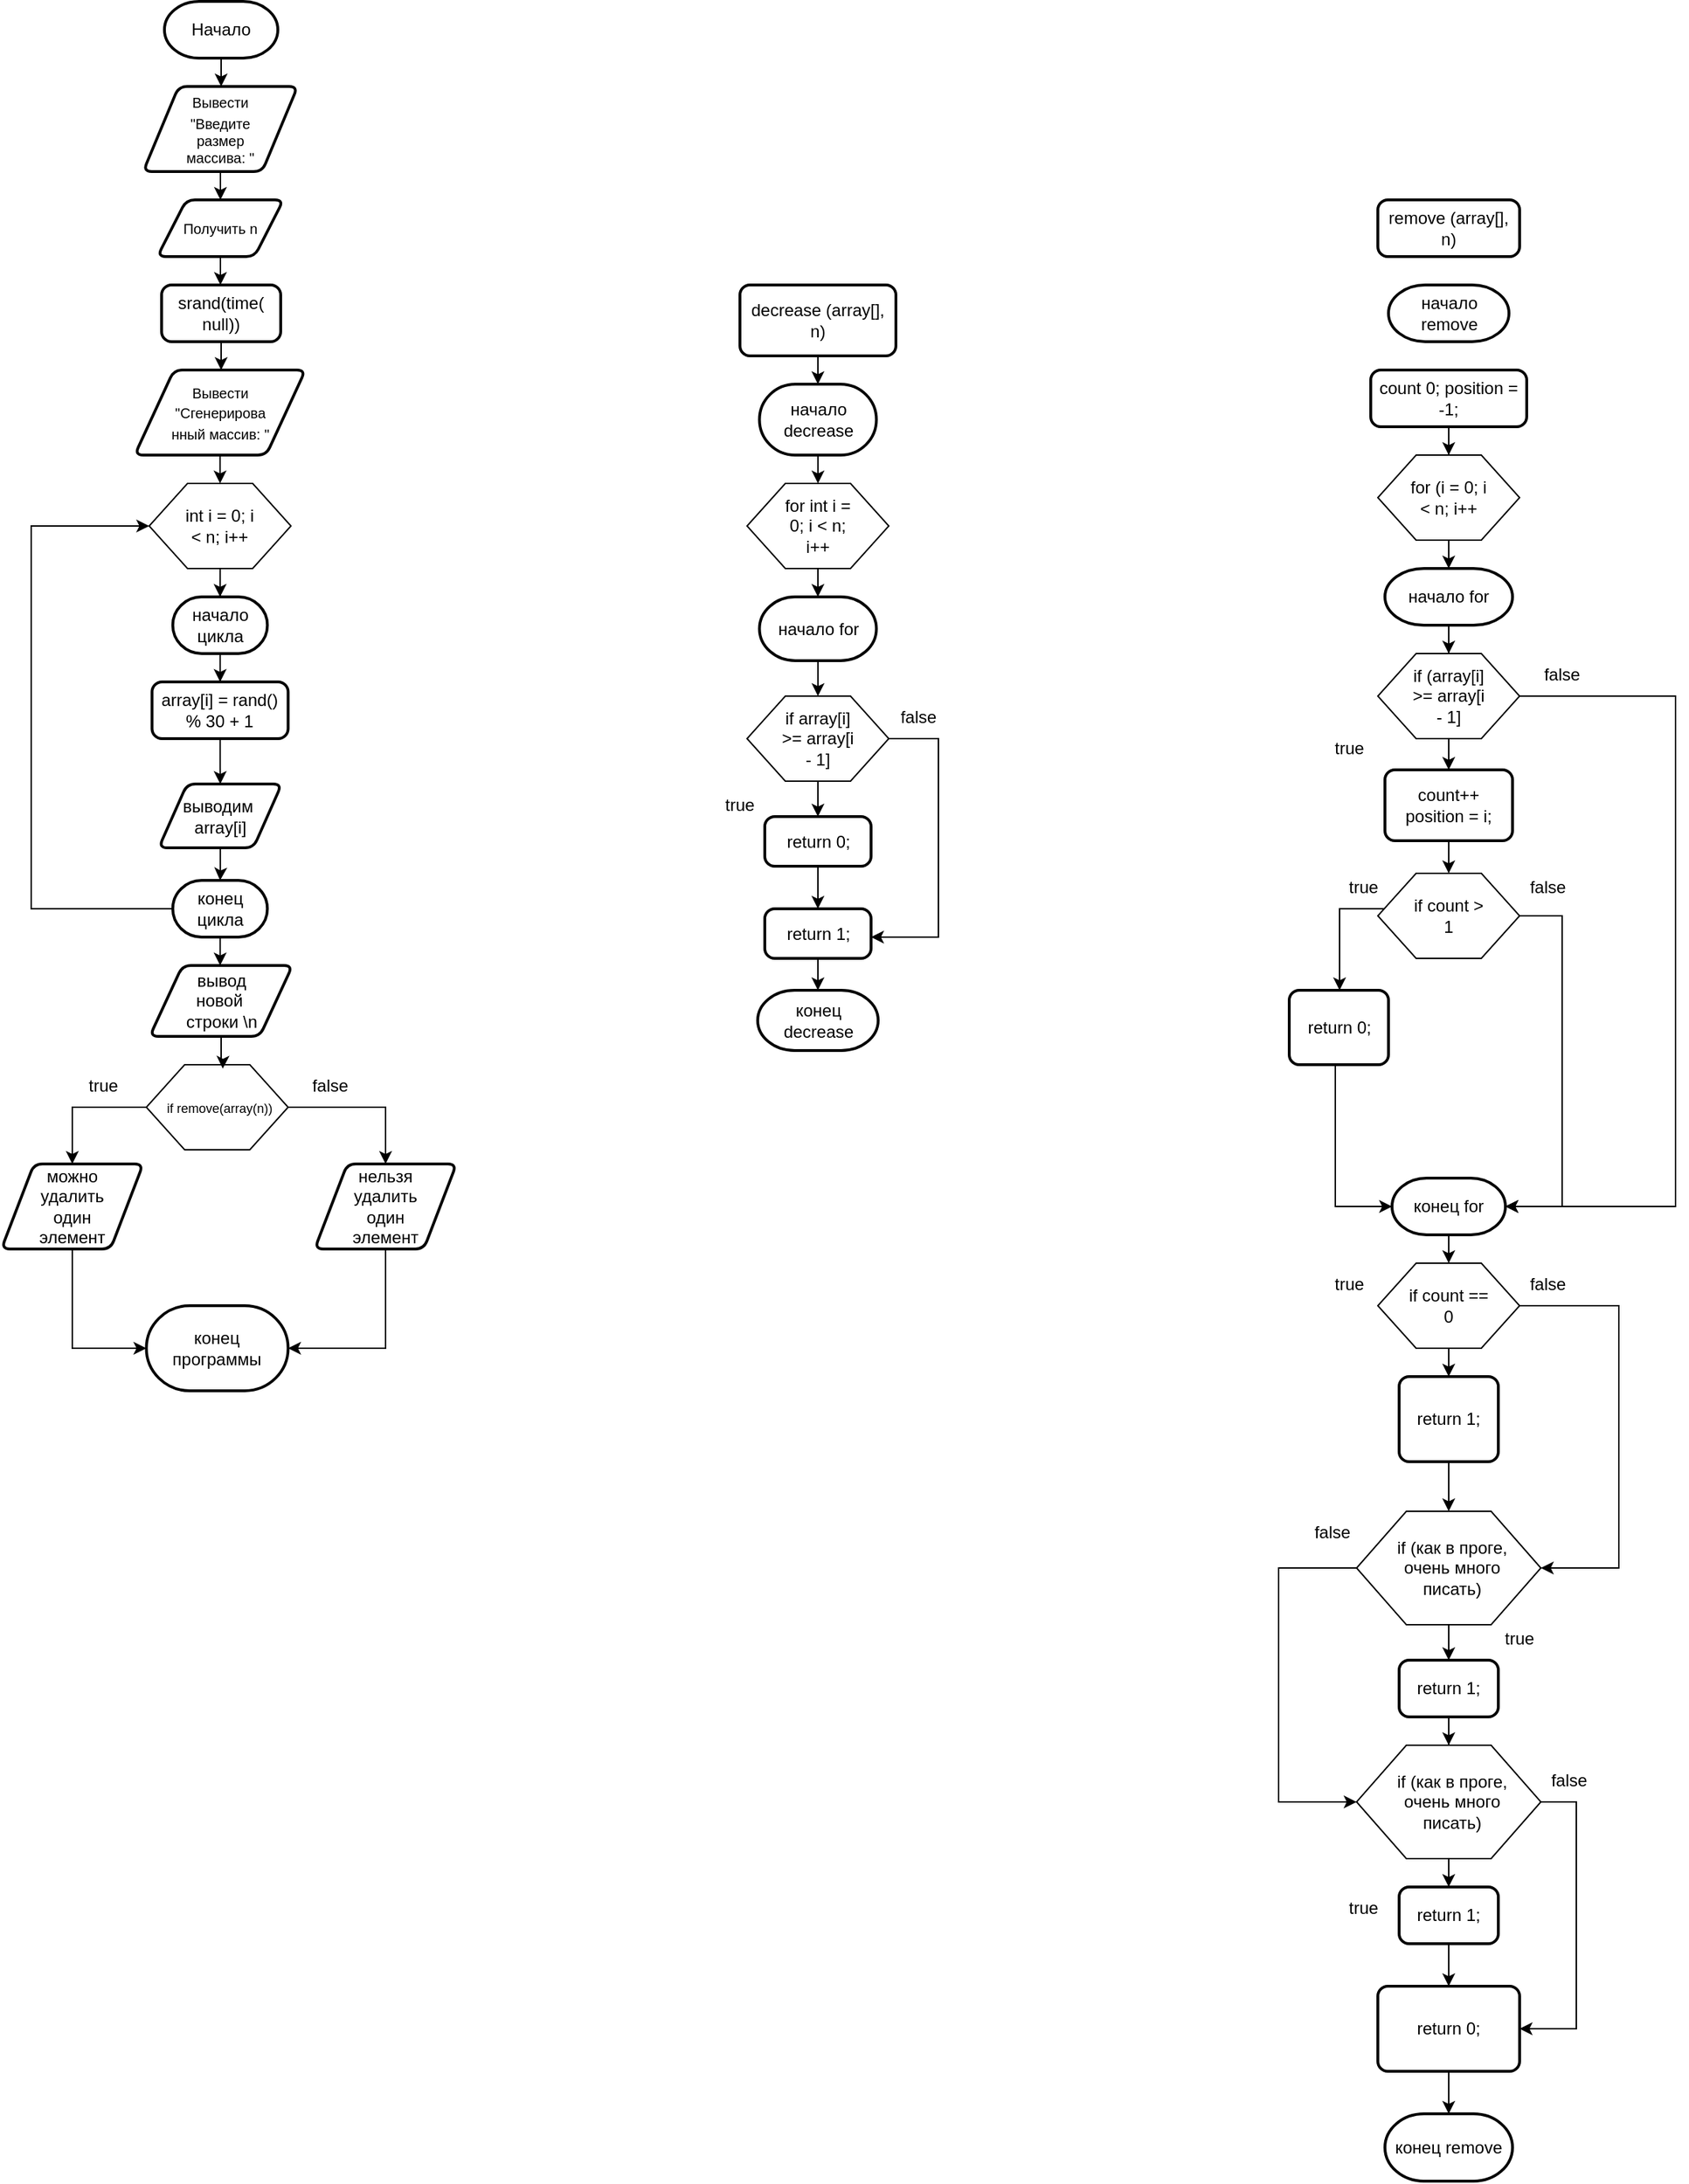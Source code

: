 <mxfile version="24.8.6">
  <diagram name="Страница — 1" id="56TdsdIcx_MeFTJC4O-g">
    <mxGraphModel dx="1534" dy="849" grid="1" gridSize="10" guides="1" tooltips="1" connect="1" arrows="1" fold="1" page="1" pageScale="1" pageWidth="827" pageHeight="1169" math="0" shadow="0">
      <root>
        <mxCell id="0" />
        <mxCell id="1" parent="0" />
        <mxCell id="DI8RnBkObLM13TtWrAc5-4" style="edgeStyle=orthogonalEdgeStyle;rounded=0;orthogonalLoop=1;jettySize=auto;html=1;entryX=0.5;entryY=0;entryDx=0;entryDy=0;" parent="1" source="DI8RnBkObLM13TtWrAc5-1" target="DI8RnBkObLM13TtWrAc5-2" edge="1">
          <mxGeometry relative="1" as="geometry" />
        </mxCell>
        <mxCell id="DI8RnBkObLM13TtWrAc5-1" value="Начало" style="strokeWidth=2;html=1;shape=mxgraph.flowchart.terminator;whiteSpace=wrap;" parent="1" vertex="1">
          <mxGeometry x="374" y="10" width="80" height="40" as="geometry" />
        </mxCell>
        <mxCell id="DI8RnBkObLM13TtWrAc5-7" style="edgeStyle=orthogonalEdgeStyle;rounded=0;orthogonalLoop=1;jettySize=auto;html=1;" parent="1" source="DI8RnBkObLM13TtWrAc5-2" target="DI8RnBkObLM13TtWrAc5-6" edge="1">
          <mxGeometry relative="1" as="geometry" />
        </mxCell>
        <mxCell id="DI8RnBkObLM13TtWrAc5-2" value="&lt;font style=&quot;font-size: 10px;&quot;&gt;Вывести&lt;br&gt;&quot;Введите&lt;/font&gt;&lt;div style=&quot;font-size: 10px;&quot;&gt;&lt;font style=&quot;font-size: 10px;&quot;&gt;размер&lt;/font&gt;&lt;/div&gt;&lt;div style=&quot;font-size: 10px;&quot;&gt;&lt;font style=&quot;font-size: 10px;&quot;&gt;массива: &quot;&lt;/font&gt;&lt;/div&gt;" style="shape=parallelogram;html=1;strokeWidth=2;perimeter=parallelogramPerimeter;whiteSpace=wrap;rounded=1;arcSize=12;size=0.23;" parent="1" vertex="1">
          <mxGeometry x="359" y="70" width="109" height="60" as="geometry" />
        </mxCell>
        <mxCell id="DI8RnBkObLM13TtWrAc5-9" style="edgeStyle=orthogonalEdgeStyle;rounded=0;orthogonalLoop=1;jettySize=auto;html=1;entryX=0.5;entryY=0;entryDx=0;entryDy=0;" parent="1" source="DI8RnBkObLM13TtWrAc5-6" target="DI8RnBkObLM13TtWrAc5-8" edge="1">
          <mxGeometry relative="1" as="geometry" />
        </mxCell>
        <mxCell id="DI8RnBkObLM13TtWrAc5-6" value="&lt;span style=&quot;font-size: 10px;&quot;&gt;Получить n&lt;/span&gt;" style="shape=parallelogram;html=1;strokeWidth=2;perimeter=parallelogramPerimeter;whiteSpace=wrap;rounded=1;arcSize=12;size=0.23;" parent="1" vertex="1">
          <mxGeometry x="369" y="150" width="89" height="40" as="geometry" />
        </mxCell>
        <mxCell id="DI8RnBkObLM13TtWrAc5-12" style="edgeStyle=orthogonalEdgeStyle;rounded=0;orthogonalLoop=1;jettySize=auto;html=1;" parent="1" source="DI8RnBkObLM13TtWrAc5-8" target="DI8RnBkObLM13TtWrAc5-10" edge="1">
          <mxGeometry relative="1" as="geometry" />
        </mxCell>
        <mxCell id="DI8RnBkObLM13TtWrAc5-8" value="srand(time(&lt;div&gt;null))&lt;/div&gt;" style="rounded=1;whiteSpace=wrap;html=1;absoluteArcSize=1;arcSize=14;strokeWidth=2;" parent="1" vertex="1">
          <mxGeometry x="372" y="210" width="84" height="40" as="geometry" />
        </mxCell>
        <mxCell id="Xy_FhBEMsudtFJBfK_cF-2" style="edgeStyle=orthogonalEdgeStyle;rounded=0;orthogonalLoop=1;jettySize=auto;html=1;entryX=0.5;entryY=0;entryDx=0;entryDy=0;" parent="1" source="DI8RnBkObLM13TtWrAc5-10" target="Xy_FhBEMsudtFJBfK_cF-1" edge="1">
          <mxGeometry relative="1" as="geometry" />
        </mxCell>
        <mxCell id="DI8RnBkObLM13TtWrAc5-10" value="&lt;font style=&quot;font-size: 10px;&quot;&gt;Вывести&lt;br&gt;&quot;Сгенерирова&lt;/font&gt;&lt;div&gt;&lt;span style=&quot;font-size: 10px; background-color: initial;&quot;&gt;нный массив: &quot;&lt;/span&gt;&lt;/div&gt;" style="shape=parallelogram;html=1;strokeWidth=2;perimeter=parallelogramPerimeter;whiteSpace=wrap;rounded=1;arcSize=12;size=0.23;" parent="1" vertex="1">
          <mxGeometry x="353" y="270" width="120.5" height="60" as="geometry" />
        </mxCell>
        <mxCell id="Xy_FhBEMsudtFJBfK_cF-1" value="" style="verticalLabelPosition=bottom;verticalAlign=top;html=1;shape=hexagon;perimeter=hexagonPerimeter2;arcSize=6;size=0.27;" parent="1" vertex="1">
          <mxGeometry x="363.25" y="350" width="100" height="60" as="geometry" />
        </mxCell>
        <mxCell id="Xy_FhBEMsudtFJBfK_cF-3" value="int i = 0; i &amp;lt; n; i++" style="text;strokeColor=none;align=center;fillColor=none;html=1;verticalAlign=middle;whiteSpace=wrap;rounded=0;" parent="1" vertex="1">
          <mxGeometry x="383.25" y="365" width="60" height="30" as="geometry" />
        </mxCell>
        <mxCell id="Xy_FhBEMsudtFJBfK_cF-8" style="edgeStyle=orthogonalEdgeStyle;rounded=0;orthogonalLoop=1;jettySize=auto;html=1;" parent="1" source="Xy_FhBEMsudtFJBfK_cF-4" target="Xy_FhBEMsudtFJBfK_cF-6" edge="1">
          <mxGeometry relative="1" as="geometry" />
        </mxCell>
        <mxCell id="Xy_FhBEMsudtFJBfK_cF-4" value="начало цикла" style="strokeWidth=2;html=1;shape=mxgraph.flowchart.terminator;whiteSpace=wrap;" parent="1" vertex="1">
          <mxGeometry x="379.88" y="430" width="66.75" height="40" as="geometry" />
        </mxCell>
        <mxCell id="Xy_FhBEMsudtFJBfK_cF-5" style="edgeStyle=orthogonalEdgeStyle;rounded=0;orthogonalLoop=1;jettySize=auto;html=1;entryX=0.5;entryY=0;entryDx=0;entryDy=0;entryPerimeter=0;" parent="1" source="Xy_FhBEMsudtFJBfK_cF-1" target="Xy_FhBEMsudtFJBfK_cF-4" edge="1">
          <mxGeometry relative="1" as="geometry" />
        </mxCell>
        <mxCell id="Xy_FhBEMsudtFJBfK_cF-9" style="edgeStyle=orthogonalEdgeStyle;rounded=0;orthogonalLoop=1;jettySize=auto;html=1;" parent="1" source="Xy_FhBEMsudtFJBfK_cF-6" target="Xy_FhBEMsudtFJBfK_cF-7" edge="1">
          <mxGeometry relative="1" as="geometry" />
        </mxCell>
        <mxCell id="Xy_FhBEMsudtFJBfK_cF-6" value="array[i] = rand()&lt;br&gt;% 30 + 1" style="rounded=1;whiteSpace=wrap;html=1;absoluteArcSize=1;arcSize=14;strokeWidth=2;" parent="1" vertex="1">
          <mxGeometry x="365.25" y="490" width="96" height="40" as="geometry" />
        </mxCell>
        <mxCell id="Xy_FhBEMsudtFJBfK_cF-7" value="выводим&amp;nbsp;&lt;div&gt;array[i]&lt;/div&gt;" style="shape=parallelogram;html=1;strokeWidth=2;perimeter=parallelogramPerimeter;whiteSpace=wrap;rounded=1;arcSize=12;size=0.23;" parent="1" vertex="1">
          <mxGeometry x="370" y="562" width="86.75" height="45" as="geometry" />
        </mxCell>
        <mxCell id="Xy_FhBEMsudtFJBfK_cF-15" style="edgeStyle=orthogonalEdgeStyle;rounded=0;orthogonalLoop=1;jettySize=auto;html=1;" parent="1" source="Xy_FhBEMsudtFJBfK_cF-11" target="Xy_FhBEMsudtFJBfK_cF-1" edge="1">
          <mxGeometry relative="1" as="geometry">
            <Array as="points">
              <mxPoint x="280" y="650" />
              <mxPoint x="280" y="380" />
            </Array>
          </mxGeometry>
        </mxCell>
        <mxCell id="Xy_FhBEMsudtFJBfK_cF-16" style="edgeStyle=orthogonalEdgeStyle;rounded=0;orthogonalLoop=1;jettySize=auto;html=1;" parent="1" source="Xy_FhBEMsudtFJBfK_cF-11" target="Xy_FhBEMsudtFJBfK_cF-17" edge="1">
          <mxGeometry relative="1" as="geometry">
            <mxPoint x="413.245" y="690" as="targetPoint" />
          </mxGeometry>
        </mxCell>
        <mxCell id="Xy_FhBEMsudtFJBfK_cF-11" value="конец цикла" style="strokeWidth=2;html=1;shape=mxgraph.flowchart.terminator;whiteSpace=wrap;" parent="1" vertex="1">
          <mxGeometry x="379.87" y="630" width="66.75" height="40" as="geometry" />
        </mxCell>
        <mxCell id="Xy_FhBEMsudtFJBfK_cF-12" style="edgeStyle=orthogonalEdgeStyle;rounded=0;orthogonalLoop=1;jettySize=auto;html=1;entryX=0.5;entryY=0;entryDx=0;entryDy=0;entryPerimeter=0;" parent="1" source="Xy_FhBEMsudtFJBfK_cF-7" target="Xy_FhBEMsudtFJBfK_cF-11" edge="1">
          <mxGeometry relative="1" as="geometry" />
        </mxCell>
        <mxCell id="Xy_FhBEMsudtFJBfK_cF-17" value="вывод&lt;div&gt;новой&amp;nbsp;&lt;/div&gt;&lt;div&gt;строки \n&lt;/div&gt;" style="shape=parallelogram;html=1;strokeWidth=2;perimeter=parallelogramPerimeter;whiteSpace=wrap;rounded=1;arcSize=12;size=0.23;" parent="1" vertex="1">
          <mxGeometry x="363.62" y="690" width="100.76" height="50" as="geometry" />
        </mxCell>
        <mxCell id="Xy_FhBEMsudtFJBfK_cF-22" style="edgeStyle=orthogonalEdgeStyle;rounded=0;orthogonalLoop=1;jettySize=auto;html=1;" parent="1" source="Xy_FhBEMsudtFJBfK_cF-19" target="Xy_FhBEMsudtFJBfK_cF-23" edge="1">
          <mxGeometry relative="1" as="geometry">
            <mxPoint x="340" y="860" as="targetPoint" />
          </mxGeometry>
        </mxCell>
        <mxCell id="Xy_FhBEMsudtFJBfK_cF-25" style="edgeStyle=orthogonalEdgeStyle;rounded=0;orthogonalLoop=1;jettySize=auto;html=1;" parent="1" source="Xy_FhBEMsudtFJBfK_cF-19" target="Xy_FhBEMsudtFJBfK_cF-24" edge="1">
          <mxGeometry relative="1" as="geometry" />
        </mxCell>
        <mxCell id="Xy_FhBEMsudtFJBfK_cF-19" value="" style="verticalLabelPosition=bottom;verticalAlign=top;html=1;shape=hexagon;perimeter=hexagonPerimeter2;arcSize=6;size=0.27;" parent="1" vertex="1">
          <mxGeometry x="361.25" y="760" width="100" height="60" as="geometry" />
        </mxCell>
        <mxCell id="Xy_FhBEMsudtFJBfK_cF-20" value="&lt;font style=&quot;font-size: 9px;&quot;&gt;if remove(array(n))&lt;/font&gt;" style="text;strokeColor=none;align=center;fillColor=none;html=1;verticalAlign=middle;whiteSpace=wrap;rounded=0;" parent="1" vertex="1">
          <mxGeometry x="373.18" y="767.5" width="80.13" height="45" as="geometry" />
        </mxCell>
        <mxCell id="Xy_FhBEMsudtFJBfK_cF-21" style="edgeStyle=orthogonalEdgeStyle;rounded=0;orthogonalLoop=1;jettySize=auto;html=1;entryX=0.539;entryY=0.046;entryDx=0;entryDy=0;entryPerimeter=0;" parent="1" source="Xy_FhBEMsudtFJBfK_cF-17" target="Xy_FhBEMsudtFJBfK_cF-19" edge="1">
          <mxGeometry relative="1" as="geometry" />
        </mxCell>
        <mxCell id="Xy_FhBEMsudtFJBfK_cF-29" style="edgeStyle=orthogonalEdgeStyle;rounded=0;orthogonalLoop=1;jettySize=auto;html=1;" parent="1" source="Xy_FhBEMsudtFJBfK_cF-23" target="Xy_FhBEMsudtFJBfK_cF-28" edge="1">
          <mxGeometry relative="1" as="geometry">
            <Array as="points">
              <mxPoint x="309" y="960" />
            </Array>
          </mxGeometry>
        </mxCell>
        <mxCell id="Xy_FhBEMsudtFJBfK_cF-23" value="можно&lt;div&gt;удалить&lt;/div&gt;&lt;div&gt;один&lt;/div&gt;&lt;div&gt;элемент&lt;/div&gt;" style="shape=parallelogram;html=1;strokeWidth=2;perimeter=parallelogramPerimeter;whiteSpace=wrap;rounded=1;arcSize=12;size=0.23;" parent="1" vertex="1">
          <mxGeometry x="259" y="830" width="100" height="60" as="geometry" />
        </mxCell>
        <mxCell id="Xy_FhBEMsudtFJBfK_cF-30" style="edgeStyle=orthogonalEdgeStyle;rounded=0;orthogonalLoop=1;jettySize=auto;html=1;" parent="1" source="Xy_FhBEMsudtFJBfK_cF-24" target="Xy_FhBEMsudtFJBfK_cF-28" edge="1">
          <mxGeometry relative="1" as="geometry">
            <Array as="points">
              <mxPoint x="530" y="960" />
            </Array>
          </mxGeometry>
        </mxCell>
        <mxCell id="Xy_FhBEMsudtFJBfK_cF-24" value="&lt;div&gt;нельзя&lt;/div&gt;&lt;div&gt;удалить&lt;/div&gt;&lt;div&gt;один&lt;/div&gt;&lt;div&gt;элемент&lt;/div&gt;" style="shape=parallelogram;html=1;strokeWidth=2;perimeter=parallelogramPerimeter;whiteSpace=wrap;rounded=1;arcSize=12;size=0.23;" parent="1" vertex="1">
          <mxGeometry x="480" y="830" width="100" height="60" as="geometry" />
        </mxCell>
        <mxCell id="Xy_FhBEMsudtFJBfK_cF-26" value="true" style="text;strokeColor=none;align=center;fillColor=none;html=1;verticalAlign=middle;whiteSpace=wrap;rounded=0;" parent="1" vertex="1">
          <mxGeometry x="301.25" y="760" width="60" height="30" as="geometry" />
        </mxCell>
        <mxCell id="Xy_FhBEMsudtFJBfK_cF-27" value="false" style="text;strokeColor=none;align=center;fillColor=none;html=1;verticalAlign=middle;whiteSpace=wrap;rounded=0;" parent="1" vertex="1">
          <mxGeometry x="461.25" y="760" width="60" height="30" as="geometry" />
        </mxCell>
        <mxCell id="Xy_FhBEMsudtFJBfK_cF-28" value="конец программы" style="strokeWidth=2;html=1;shape=mxgraph.flowchart.terminator;whiteSpace=wrap;" parent="1" vertex="1">
          <mxGeometry x="361.25" y="930" width="100" height="60" as="geometry" />
        </mxCell>
        <mxCell id="67Xw68_pjDxtEFqdzCc2-1" value="decrease (array[], n)" style="rounded=1;whiteSpace=wrap;html=1;absoluteArcSize=1;arcSize=14;strokeWidth=2;" vertex="1" parent="1">
          <mxGeometry x="780" y="210" width="110" height="50" as="geometry" />
        </mxCell>
        <mxCell id="67Xw68_pjDxtEFqdzCc2-2" value="" style="verticalLabelPosition=bottom;verticalAlign=top;html=1;shape=hexagon;perimeter=hexagonPerimeter2;arcSize=6;size=0.27;" vertex="1" parent="1">
          <mxGeometry x="785" y="350" width="100" height="60" as="geometry" />
        </mxCell>
        <mxCell id="67Xw68_pjDxtEFqdzCc2-4" value="for int i = 0; i &amp;lt; n; i++" style="text;strokeColor=none;align=center;fillColor=none;html=1;verticalAlign=middle;whiteSpace=wrap;rounded=0;" vertex="1" parent="1">
          <mxGeometry x="805" y="365" width="60" height="30" as="geometry" />
        </mxCell>
        <mxCell id="67Xw68_pjDxtEFqdzCc2-7" style="edgeStyle=orthogonalEdgeStyle;rounded=0;orthogonalLoop=1;jettySize=auto;html=1;" edge="1" parent="1" source="67Xw68_pjDxtEFqdzCc2-5" target="67Xw68_pjDxtEFqdzCc2-8">
          <mxGeometry relative="1" as="geometry">
            <mxPoint x="835" y="500" as="targetPoint" />
          </mxGeometry>
        </mxCell>
        <mxCell id="67Xw68_pjDxtEFqdzCc2-5" value="начало for" style="strokeWidth=2;html=1;shape=mxgraph.flowchart.terminator;whiteSpace=wrap;" vertex="1" parent="1">
          <mxGeometry x="793.75" y="430" width="82.5" height="45" as="geometry" />
        </mxCell>
        <mxCell id="67Xw68_pjDxtEFqdzCc2-6" style="edgeStyle=orthogonalEdgeStyle;rounded=0;orthogonalLoop=1;jettySize=auto;html=1;entryX=0.5;entryY=0;entryDx=0;entryDy=0;entryPerimeter=0;" edge="1" parent="1" source="67Xw68_pjDxtEFqdzCc2-2" target="67Xw68_pjDxtEFqdzCc2-5">
          <mxGeometry relative="1" as="geometry" />
        </mxCell>
        <mxCell id="67Xw68_pjDxtEFqdzCc2-10" style="edgeStyle=orthogonalEdgeStyle;rounded=0;orthogonalLoop=1;jettySize=auto;html=1;" edge="1" parent="1" source="67Xw68_pjDxtEFqdzCc2-8" target="67Xw68_pjDxtEFqdzCc2-11">
          <mxGeometry relative="1" as="geometry">
            <mxPoint x="835" y="580" as="targetPoint" />
          </mxGeometry>
        </mxCell>
        <mxCell id="67Xw68_pjDxtEFqdzCc2-15" style="edgeStyle=orthogonalEdgeStyle;rounded=0;orthogonalLoop=1;jettySize=auto;html=1;" edge="1" parent="1" source="67Xw68_pjDxtEFqdzCc2-8" target="67Xw68_pjDxtEFqdzCc2-14">
          <mxGeometry relative="1" as="geometry">
            <Array as="points">
              <mxPoint x="920" y="530" />
              <mxPoint x="920" y="670" />
            </Array>
          </mxGeometry>
        </mxCell>
        <mxCell id="67Xw68_pjDxtEFqdzCc2-8" value="" style="verticalLabelPosition=bottom;verticalAlign=top;html=1;shape=hexagon;perimeter=hexagonPerimeter2;arcSize=6;size=0.27;" vertex="1" parent="1">
          <mxGeometry x="785" y="500" width="100" height="60" as="geometry" />
        </mxCell>
        <mxCell id="67Xw68_pjDxtEFqdzCc2-9" value="if array[i] &amp;gt;= array[i - 1]" style="text;strokeColor=none;align=center;fillColor=none;html=1;verticalAlign=middle;whiteSpace=wrap;rounded=0;" vertex="1" parent="1">
          <mxGeometry x="805" y="515" width="60" height="30" as="geometry" />
        </mxCell>
        <mxCell id="67Xw68_pjDxtEFqdzCc2-27" style="edgeStyle=orthogonalEdgeStyle;rounded=0;orthogonalLoop=1;jettySize=auto;html=1;entryX=0.5;entryY=0;entryDx=0;entryDy=0;" edge="1" parent="1" source="67Xw68_pjDxtEFqdzCc2-11" target="67Xw68_pjDxtEFqdzCc2-14">
          <mxGeometry relative="1" as="geometry" />
        </mxCell>
        <mxCell id="67Xw68_pjDxtEFqdzCc2-11" value="return 0;" style="rounded=1;whiteSpace=wrap;html=1;absoluteArcSize=1;arcSize=14;strokeWidth=2;" vertex="1" parent="1">
          <mxGeometry x="797.5" y="585" width="75" height="35" as="geometry" />
        </mxCell>
        <mxCell id="67Xw68_pjDxtEFqdzCc2-12" value="true" style="text;strokeColor=none;align=center;fillColor=none;html=1;verticalAlign=middle;whiteSpace=wrap;rounded=0;" vertex="1" parent="1">
          <mxGeometry x="750" y="562" width="60" height="30" as="geometry" />
        </mxCell>
        <mxCell id="67Xw68_pjDxtEFqdzCc2-14" value="return 1;" style="rounded=1;whiteSpace=wrap;html=1;absoluteArcSize=1;arcSize=14;strokeWidth=2;" vertex="1" parent="1">
          <mxGeometry x="797.5" y="650" width="75" height="35" as="geometry" />
        </mxCell>
        <mxCell id="67Xw68_pjDxtEFqdzCc2-16" value="false" style="text;strokeColor=none;align=center;fillColor=none;html=1;verticalAlign=middle;whiteSpace=wrap;rounded=0;" vertex="1" parent="1">
          <mxGeometry x="876.25" y="500" width="60" height="30" as="geometry" />
        </mxCell>
        <mxCell id="67Xw68_pjDxtEFqdzCc2-28" value="конец decrease" style="strokeWidth=2;html=1;shape=mxgraph.flowchart.terminator;whiteSpace=wrap;" vertex="1" parent="1">
          <mxGeometry x="792.5" y="707.5" width="85" height="42.5" as="geometry" />
        </mxCell>
        <mxCell id="67Xw68_pjDxtEFqdzCc2-29" style="edgeStyle=orthogonalEdgeStyle;rounded=0;orthogonalLoop=1;jettySize=auto;html=1;entryX=0.5;entryY=0;entryDx=0;entryDy=0;entryPerimeter=0;" edge="1" parent="1" source="67Xw68_pjDxtEFqdzCc2-14" target="67Xw68_pjDxtEFqdzCc2-28">
          <mxGeometry relative="1" as="geometry" />
        </mxCell>
        <mxCell id="67Xw68_pjDxtEFqdzCc2-30" value="remove (array[], n)" style="rounded=1;whiteSpace=wrap;html=1;absoluteArcSize=1;arcSize=14;strokeWidth=2;" vertex="1" parent="1">
          <mxGeometry x="1230" y="150" width="100" height="40" as="geometry" />
        </mxCell>
        <mxCell id="67Xw68_pjDxtEFqdzCc2-33" style="edgeStyle=orthogonalEdgeStyle;rounded=0;orthogonalLoop=1;jettySize=auto;html=1;entryX=0.5;entryY=0;entryDx=0;entryDy=0;" edge="1" parent="1" source="67Xw68_pjDxtEFqdzCc2-31" target="67Xw68_pjDxtEFqdzCc2-2">
          <mxGeometry relative="1" as="geometry" />
        </mxCell>
        <mxCell id="67Xw68_pjDxtEFqdzCc2-31" value="начало&lt;div&gt;decrease&lt;/div&gt;" style="strokeWidth=2;html=1;shape=mxgraph.flowchart.terminator;whiteSpace=wrap;" vertex="1" parent="1">
          <mxGeometry x="793.75" y="280" width="82.5" height="50" as="geometry" />
        </mxCell>
        <mxCell id="67Xw68_pjDxtEFqdzCc2-32" style="edgeStyle=orthogonalEdgeStyle;rounded=0;orthogonalLoop=1;jettySize=auto;html=1;entryX=0.5;entryY=0;entryDx=0;entryDy=0;entryPerimeter=0;" edge="1" parent="1" source="67Xw68_pjDxtEFqdzCc2-1" target="67Xw68_pjDxtEFqdzCc2-31">
          <mxGeometry relative="1" as="geometry" />
        </mxCell>
        <mxCell id="67Xw68_pjDxtEFqdzCc2-36" style="edgeStyle=orthogonalEdgeStyle;rounded=0;orthogonalLoop=1;jettySize=auto;html=1;" edge="1" parent="1" source="67Xw68_pjDxtEFqdzCc2-34" target="67Xw68_pjDxtEFqdzCc2-37">
          <mxGeometry relative="1" as="geometry">
            <mxPoint x="1280" y="330" as="targetPoint" />
          </mxGeometry>
        </mxCell>
        <mxCell id="67Xw68_pjDxtEFqdzCc2-34" value="count 0; position = -1;" style="rounded=1;whiteSpace=wrap;html=1;absoluteArcSize=1;arcSize=14;strokeWidth=2;" vertex="1" parent="1">
          <mxGeometry x="1225" y="270" width="110" height="40" as="geometry" />
        </mxCell>
        <mxCell id="67Xw68_pjDxtEFqdzCc2-37" value="" style="verticalLabelPosition=bottom;verticalAlign=top;html=1;shape=hexagon;perimeter=hexagonPerimeter2;arcSize=6;size=0.27;" vertex="1" parent="1">
          <mxGeometry x="1230" y="330" width="100" height="60" as="geometry" />
        </mxCell>
        <mxCell id="67Xw68_pjDxtEFqdzCc2-38" value="for (i = 0; i &amp;lt; n; i++" style="text;strokeColor=none;align=center;fillColor=none;html=1;verticalAlign=middle;whiteSpace=wrap;rounded=0;" vertex="1" parent="1">
          <mxGeometry x="1250" y="345" width="60" height="30" as="geometry" />
        </mxCell>
        <mxCell id="67Xw68_pjDxtEFqdzCc2-41" style="edgeStyle=orthogonalEdgeStyle;rounded=0;orthogonalLoop=1;jettySize=auto;html=1;" edge="1" parent="1" source="67Xw68_pjDxtEFqdzCc2-39" target="67Xw68_pjDxtEFqdzCc2-42">
          <mxGeometry relative="1" as="geometry">
            <mxPoint x="1280" y="470" as="targetPoint" />
          </mxGeometry>
        </mxCell>
        <mxCell id="67Xw68_pjDxtEFqdzCc2-39" value="начало for" style="strokeWidth=2;html=1;shape=mxgraph.flowchart.terminator;whiteSpace=wrap;" vertex="1" parent="1">
          <mxGeometry x="1235" y="410" width="90" height="40" as="geometry" />
        </mxCell>
        <mxCell id="67Xw68_pjDxtEFqdzCc2-40" style="edgeStyle=orthogonalEdgeStyle;rounded=0;orthogonalLoop=1;jettySize=auto;html=1;entryX=0.5;entryY=0;entryDx=0;entryDy=0;entryPerimeter=0;" edge="1" parent="1" source="67Xw68_pjDxtEFqdzCc2-37" target="67Xw68_pjDxtEFqdzCc2-39">
          <mxGeometry relative="1" as="geometry" />
        </mxCell>
        <mxCell id="67Xw68_pjDxtEFqdzCc2-48" style="edgeStyle=orthogonalEdgeStyle;rounded=0;orthogonalLoop=1;jettySize=auto;html=1;" edge="1" parent="1" source="67Xw68_pjDxtEFqdzCc2-42" target="67Xw68_pjDxtEFqdzCc2-49">
          <mxGeometry relative="1" as="geometry">
            <mxPoint x="1280" y="550" as="targetPoint" />
          </mxGeometry>
        </mxCell>
        <mxCell id="67Xw68_pjDxtEFqdzCc2-60" style="edgeStyle=orthogonalEdgeStyle;rounded=0;orthogonalLoop=1;jettySize=auto;html=1;" edge="1" parent="1" source="67Xw68_pjDxtEFqdzCc2-42" target="67Xw68_pjDxtEFqdzCc2-44">
          <mxGeometry relative="1" as="geometry">
            <Array as="points">
              <mxPoint x="1440" y="500" />
              <mxPoint x="1440" y="860" />
            </Array>
          </mxGeometry>
        </mxCell>
        <mxCell id="67Xw68_pjDxtEFqdzCc2-42" value="" style="verticalLabelPosition=bottom;verticalAlign=top;html=1;shape=hexagon;perimeter=hexagonPerimeter2;arcSize=6;size=0.27;" vertex="1" parent="1">
          <mxGeometry x="1230" y="470" width="100" height="60" as="geometry" />
        </mxCell>
        <mxCell id="67Xw68_pjDxtEFqdzCc2-43" value="if (array[i] &amp;gt;= array[i - 1]" style="text;strokeColor=none;align=center;fillColor=none;html=1;verticalAlign=middle;whiteSpace=wrap;rounded=0;" vertex="1" parent="1">
          <mxGeometry x="1250" y="485" width="60" height="30" as="geometry" />
        </mxCell>
        <mxCell id="67Xw68_pjDxtEFqdzCc2-64" style="edgeStyle=orthogonalEdgeStyle;rounded=0;orthogonalLoop=1;jettySize=auto;html=1;" edge="1" parent="1" source="67Xw68_pjDxtEFqdzCc2-44">
          <mxGeometry relative="1" as="geometry">
            <mxPoint x="1280" y="900" as="targetPoint" />
          </mxGeometry>
        </mxCell>
        <mxCell id="67Xw68_pjDxtEFqdzCc2-44" value="конец for" style="strokeWidth=2;html=1;shape=mxgraph.flowchart.terminator;whiteSpace=wrap;" vertex="1" parent="1">
          <mxGeometry x="1240" y="840" width="80" height="40" as="geometry" />
        </mxCell>
        <mxCell id="67Xw68_pjDxtEFqdzCc2-45" value="начало remove" style="strokeWidth=2;html=1;shape=mxgraph.flowchart.terminator;whiteSpace=wrap;" vertex="1" parent="1">
          <mxGeometry x="1237.5" y="210" width="85" height="40" as="geometry" />
        </mxCell>
        <mxCell id="67Xw68_pjDxtEFqdzCc2-46" value="конец remove" style="strokeWidth=2;html=1;shape=mxgraph.flowchart.terminator;whiteSpace=wrap;" vertex="1" parent="1">
          <mxGeometry x="1235" y="1500" width="90" height="47.5" as="geometry" />
        </mxCell>
        <mxCell id="67Xw68_pjDxtEFqdzCc2-59" style="edgeStyle=orthogonalEdgeStyle;rounded=0;orthogonalLoop=1;jettySize=auto;html=1;" edge="1" parent="1" source="67Xw68_pjDxtEFqdzCc2-49" target="67Xw68_pjDxtEFqdzCc2-50">
          <mxGeometry relative="1" as="geometry" />
        </mxCell>
        <mxCell id="67Xw68_pjDxtEFqdzCc2-49" value="count++&lt;div&gt;position = i;&lt;/div&gt;" style="rounded=1;whiteSpace=wrap;html=1;absoluteArcSize=1;arcSize=14;strokeWidth=2;" vertex="1" parent="1">
          <mxGeometry x="1235" y="552" width="90" height="50" as="geometry" />
        </mxCell>
        <mxCell id="67Xw68_pjDxtEFqdzCc2-54" style="edgeStyle=orthogonalEdgeStyle;rounded=0;orthogonalLoop=1;jettySize=auto;html=1;" edge="1" parent="1" source="67Xw68_pjDxtEFqdzCc2-50" target="67Xw68_pjDxtEFqdzCc2-53">
          <mxGeometry relative="1" as="geometry">
            <Array as="points">
              <mxPoint x="1203" y="650" />
            </Array>
          </mxGeometry>
        </mxCell>
        <mxCell id="67Xw68_pjDxtEFqdzCc2-58" style="edgeStyle=orthogonalEdgeStyle;rounded=0;orthogonalLoop=1;jettySize=auto;html=1;" edge="1" parent="1" source="67Xw68_pjDxtEFqdzCc2-50" target="67Xw68_pjDxtEFqdzCc2-44">
          <mxGeometry relative="1" as="geometry">
            <Array as="points">
              <mxPoint x="1360" y="655" />
              <mxPoint x="1360" y="860" />
            </Array>
          </mxGeometry>
        </mxCell>
        <mxCell id="67Xw68_pjDxtEFqdzCc2-50" value="" style="verticalLabelPosition=bottom;verticalAlign=top;html=1;shape=hexagon;perimeter=hexagonPerimeter2;arcSize=6;size=0.27;" vertex="1" parent="1">
          <mxGeometry x="1230" y="625" width="100" height="60" as="geometry" />
        </mxCell>
        <mxCell id="67Xw68_pjDxtEFqdzCc2-51" value="if count &amp;gt; 1" style="text;strokeColor=none;align=center;fillColor=none;html=1;verticalAlign=middle;whiteSpace=wrap;rounded=0;" vertex="1" parent="1">
          <mxGeometry x="1250" y="640" width="60" height="30" as="geometry" />
        </mxCell>
        <mxCell id="67Xw68_pjDxtEFqdzCc2-57" style="edgeStyle=orthogonalEdgeStyle;rounded=0;orthogonalLoop=1;jettySize=auto;html=1;" edge="1" parent="1" source="67Xw68_pjDxtEFqdzCc2-53" target="67Xw68_pjDxtEFqdzCc2-44">
          <mxGeometry relative="1" as="geometry">
            <Array as="points">
              <mxPoint x="1200" y="860" />
            </Array>
          </mxGeometry>
        </mxCell>
        <mxCell id="67Xw68_pjDxtEFqdzCc2-53" value="return 0;" style="rounded=1;whiteSpace=wrap;html=1;absoluteArcSize=1;arcSize=14;strokeWidth=2;" vertex="1" parent="1">
          <mxGeometry x="1167.5" y="707.5" width="70" height="52.5" as="geometry" />
        </mxCell>
        <mxCell id="67Xw68_pjDxtEFqdzCc2-55" value="true" style="text;strokeColor=none;align=center;fillColor=none;html=1;verticalAlign=middle;whiteSpace=wrap;rounded=0;" vertex="1" parent="1">
          <mxGeometry x="1190" y="620" width="60" height="30" as="geometry" />
        </mxCell>
        <mxCell id="67Xw68_pjDxtEFqdzCc2-61" value="true" style="text;strokeColor=none;align=center;fillColor=none;html=1;verticalAlign=middle;whiteSpace=wrap;rounded=0;" vertex="1" parent="1">
          <mxGeometry x="1180" y="522" width="60" height="30" as="geometry" />
        </mxCell>
        <mxCell id="67Xw68_pjDxtEFqdzCc2-62" value="false" style="text;strokeColor=none;align=center;fillColor=none;html=1;verticalAlign=middle;whiteSpace=wrap;rounded=0;" vertex="1" parent="1">
          <mxGeometry x="1320" y="620" width="60" height="30" as="geometry" />
        </mxCell>
        <mxCell id="67Xw68_pjDxtEFqdzCc2-63" value="false" style="text;strokeColor=none;align=center;fillColor=none;html=1;verticalAlign=middle;whiteSpace=wrap;rounded=0;" vertex="1" parent="1">
          <mxGeometry x="1330" y="470" width="60" height="30" as="geometry" />
        </mxCell>
        <mxCell id="67Xw68_pjDxtEFqdzCc2-68" style="edgeStyle=orthogonalEdgeStyle;rounded=0;orthogonalLoop=1;jettySize=auto;html=1;" edge="1" parent="1" source="67Xw68_pjDxtEFqdzCc2-65" target="67Xw68_pjDxtEFqdzCc2-67">
          <mxGeometry relative="1" as="geometry" />
        </mxCell>
        <mxCell id="67Xw68_pjDxtEFqdzCc2-70" style="edgeStyle=orthogonalEdgeStyle;rounded=0;orthogonalLoop=1;jettySize=auto;html=1;" edge="1" parent="1" source="67Xw68_pjDxtEFqdzCc2-65" target="67Xw68_pjDxtEFqdzCc2-69">
          <mxGeometry relative="1" as="geometry">
            <Array as="points">
              <mxPoint x="1400" y="930" />
              <mxPoint x="1400" y="1115" />
            </Array>
          </mxGeometry>
        </mxCell>
        <mxCell id="67Xw68_pjDxtEFqdzCc2-65" value="" style="verticalLabelPosition=bottom;verticalAlign=top;html=1;shape=hexagon;perimeter=hexagonPerimeter2;arcSize=6;size=0.27;" vertex="1" parent="1">
          <mxGeometry x="1230" y="900" width="100" height="60" as="geometry" />
        </mxCell>
        <mxCell id="67Xw68_pjDxtEFqdzCc2-66" value="if count == 0" style="text;strokeColor=none;align=center;fillColor=none;html=1;verticalAlign=middle;whiteSpace=wrap;rounded=0;" vertex="1" parent="1">
          <mxGeometry x="1250" y="915" width="60" height="30" as="geometry" />
        </mxCell>
        <mxCell id="67Xw68_pjDxtEFqdzCc2-71" style="edgeStyle=orthogonalEdgeStyle;rounded=0;orthogonalLoop=1;jettySize=auto;html=1;" edge="1" parent="1" source="67Xw68_pjDxtEFqdzCc2-67" target="67Xw68_pjDxtEFqdzCc2-69">
          <mxGeometry relative="1" as="geometry" />
        </mxCell>
        <mxCell id="67Xw68_pjDxtEFqdzCc2-67" value="return 1;" style="rounded=1;whiteSpace=wrap;html=1;absoluteArcSize=1;arcSize=14;strokeWidth=2;" vertex="1" parent="1">
          <mxGeometry x="1245" y="980" width="70" height="60" as="geometry" />
        </mxCell>
        <mxCell id="67Xw68_pjDxtEFqdzCc2-76" style="edgeStyle=orthogonalEdgeStyle;rounded=0;orthogonalLoop=1;jettySize=auto;html=1;entryX=0.5;entryY=0;entryDx=0;entryDy=0;" edge="1" parent="1" source="67Xw68_pjDxtEFqdzCc2-69" target="67Xw68_pjDxtEFqdzCc2-75">
          <mxGeometry relative="1" as="geometry" />
        </mxCell>
        <mxCell id="67Xw68_pjDxtEFqdzCc2-87" style="edgeStyle=orthogonalEdgeStyle;rounded=0;orthogonalLoop=1;jettySize=auto;html=1;" edge="1" parent="1" source="67Xw68_pjDxtEFqdzCc2-69" target="67Xw68_pjDxtEFqdzCc2-80">
          <mxGeometry relative="1" as="geometry">
            <Array as="points">
              <mxPoint x="1160" y="1115" />
              <mxPoint x="1160" y="1280" />
            </Array>
          </mxGeometry>
        </mxCell>
        <mxCell id="67Xw68_pjDxtEFqdzCc2-69" value="" style="verticalLabelPosition=bottom;verticalAlign=top;html=1;shape=hexagon;perimeter=hexagonPerimeter2;arcSize=6;size=0.27;" vertex="1" parent="1">
          <mxGeometry x="1215" y="1075" width="130" height="80" as="geometry" />
        </mxCell>
        <mxCell id="67Xw68_pjDxtEFqdzCc2-72" value="false" style="text;strokeColor=none;align=center;fillColor=none;html=1;verticalAlign=middle;whiteSpace=wrap;rounded=0;" vertex="1" parent="1">
          <mxGeometry x="1320" y="900" width="60" height="30" as="geometry" />
        </mxCell>
        <mxCell id="67Xw68_pjDxtEFqdzCc2-73" value="true" style="text;strokeColor=none;align=center;fillColor=none;html=1;verticalAlign=middle;whiteSpace=wrap;rounded=0;" vertex="1" parent="1">
          <mxGeometry x="1180" y="900" width="60" height="30" as="geometry" />
        </mxCell>
        <mxCell id="67Xw68_pjDxtEFqdzCc2-74" value="if (как в проге, очень много писать)" style="text;strokeColor=none;align=center;fillColor=none;html=1;verticalAlign=middle;whiteSpace=wrap;rounded=0;" vertex="1" parent="1">
          <mxGeometry x="1240" y="1100" width="85" height="30" as="geometry" />
        </mxCell>
        <mxCell id="67Xw68_pjDxtEFqdzCc2-82" style="edgeStyle=orthogonalEdgeStyle;rounded=0;orthogonalLoop=1;jettySize=auto;html=1;entryX=0.5;entryY=0;entryDx=0;entryDy=0;" edge="1" parent="1" source="67Xw68_pjDxtEFqdzCc2-75" target="67Xw68_pjDxtEFqdzCc2-80">
          <mxGeometry relative="1" as="geometry" />
        </mxCell>
        <mxCell id="67Xw68_pjDxtEFqdzCc2-75" value="return 1;" style="rounded=1;whiteSpace=wrap;html=1;absoluteArcSize=1;arcSize=14;strokeWidth=2;" vertex="1" parent="1">
          <mxGeometry x="1245" y="1180" width="70" height="40" as="geometry" />
        </mxCell>
        <mxCell id="67Xw68_pjDxtEFqdzCc2-84" style="edgeStyle=orthogonalEdgeStyle;rounded=0;orthogonalLoop=1;jettySize=auto;html=1;entryX=0.5;entryY=0;entryDx=0;entryDy=0;" edge="1" parent="1" source="67Xw68_pjDxtEFqdzCc2-80" target="67Xw68_pjDxtEFqdzCc2-83">
          <mxGeometry relative="1" as="geometry" />
        </mxCell>
        <mxCell id="67Xw68_pjDxtEFqdzCc2-95" style="edgeStyle=orthogonalEdgeStyle;rounded=0;orthogonalLoop=1;jettySize=auto;html=1;" edge="1" parent="1" source="67Xw68_pjDxtEFqdzCc2-80" target="67Xw68_pjDxtEFqdzCc2-93">
          <mxGeometry relative="1" as="geometry">
            <Array as="points">
              <mxPoint x="1370" y="1280" />
              <mxPoint x="1370" y="1440" />
            </Array>
          </mxGeometry>
        </mxCell>
        <mxCell id="67Xw68_pjDxtEFqdzCc2-80" value="" style="verticalLabelPosition=bottom;verticalAlign=top;html=1;shape=hexagon;perimeter=hexagonPerimeter2;arcSize=6;size=0.27;" vertex="1" parent="1">
          <mxGeometry x="1215" y="1240" width="130" height="80" as="geometry" />
        </mxCell>
        <mxCell id="67Xw68_pjDxtEFqdzCc2-81" value="if (как в проге, очень много писать)" style="text;strokeColor=none;align=center;fillColor=none;html=1;verticalAlign=middle;whiteSpace=wrap;rounded=0;" vertex="1" parent="1">
          <mxGeometry x="1240" y="1265" width="85" height="30" as="geometry" />
        </mxCell>
        <mxCell id="67Xw68_pjDxtEFqdzCc2-94" style="edgeStyle=orthogonalEdgeStyle;rounded=0;orthogonalLoop=1;jettySize=auto;html=1;entryX=0.5;entryY=0;entryDx=0;entryDy=0;" edge="1" parent="1" source="67Xw68_pjDxtEFqdzCc2-83" target="67Xw68_pjDxtEFqdzCc2-93">
          <mxGeometry relative="1" as="geometry" />
        </mxCell>
        <mxCell id="67Xw68_pjDxtEFqdzCc2-83" value="return 1;" style="rounded=1;whiteSpace=wrap;html=1;absoluteArcSize=1;arcSize=14;strokeWidth=2;" vertex="1" parent="1">
          <mxGeometry x="1245" y="1340" width="70" height="40" as="geometry" />
        </mxCell>
        <mxCell id="67Xw68_pjDxtEFqdzCc2-88" value="true" style="text;strokeColor=none;align=center;fillColor=none;html=1;verticalAlign=middle;whiteSpace=wrap;rounded=0;" vertex="1" parent="1">
          <mxGeometry x="1300" y="1150" width="60" height="30" as="geometry" />
        </mxCell>
        <mxCell id="67Xw68_pjDxtEFqdzCc2-90" value="false" style="text;strokeColor=none;align=center;fillColor=none;html=1;verticalAlign=middle;whiteSpace=wrap;rounded=0;" vertex="1" parent="1">
          <mxGeometry x="1167.5" y="1075" width="60" height="30" as="geometry" />
        </mxCell>
        <mxCell id="67Xw68_pjDxtEFqdzCc2-91" value="true" style="text;strokeColor=none;align=center;fillColor=none;html=1;verticalAlign=middle;whiteSpace=wrap;rounded=0;" vertex="1" parent="1">
          <mxGeometry x="1190" y="1340" width="60" height="30" as="geometry" />
        </mxCell>
        <mxCell id="67Xw68_pjDxtEFqdzCc2-97" style="edgeStyle=orthogonalEdgeStyle;rounded=0;orthogonalLoop=1;jettySize=auto;html=1;" edge="1" parent="1" source="67Xw68_pjDxtEFqdzCc2-93" target="67Xw68_pjDxtEFqdzCc2-46">
          <mxGeometry relative="1" as="geometry" />
        </mxCell>
        <mxCell id="67Xw68_pjDxtEFqdzCc2-93" value="return 0;" style="rounded=1;whiteSpace=wrap;html=1;absoluteArcSize=1;arcSize=14;strokeWidth=2;" vertex="1" parent="1">
          <mxGeometry x="1230" y="1410" width="100" height="60" as="geometry" />
        </mxCell>
        <mxCell id="67Xw68_pjDxtEFqdzCc2-96" value="false" style="text;strokeColor=none;align=center;fillColor=none;html=1;verticalAlign=middle;whiteSpace=wrap;rounded=0;" vertex="1" parent="1">
          <mxGeometry x="1335" y="1250" width="60" height="30" as="geometry" />
        </mxCell>
      </root>
    </mxGraphModel>
  </diagram>
</mxfile>
